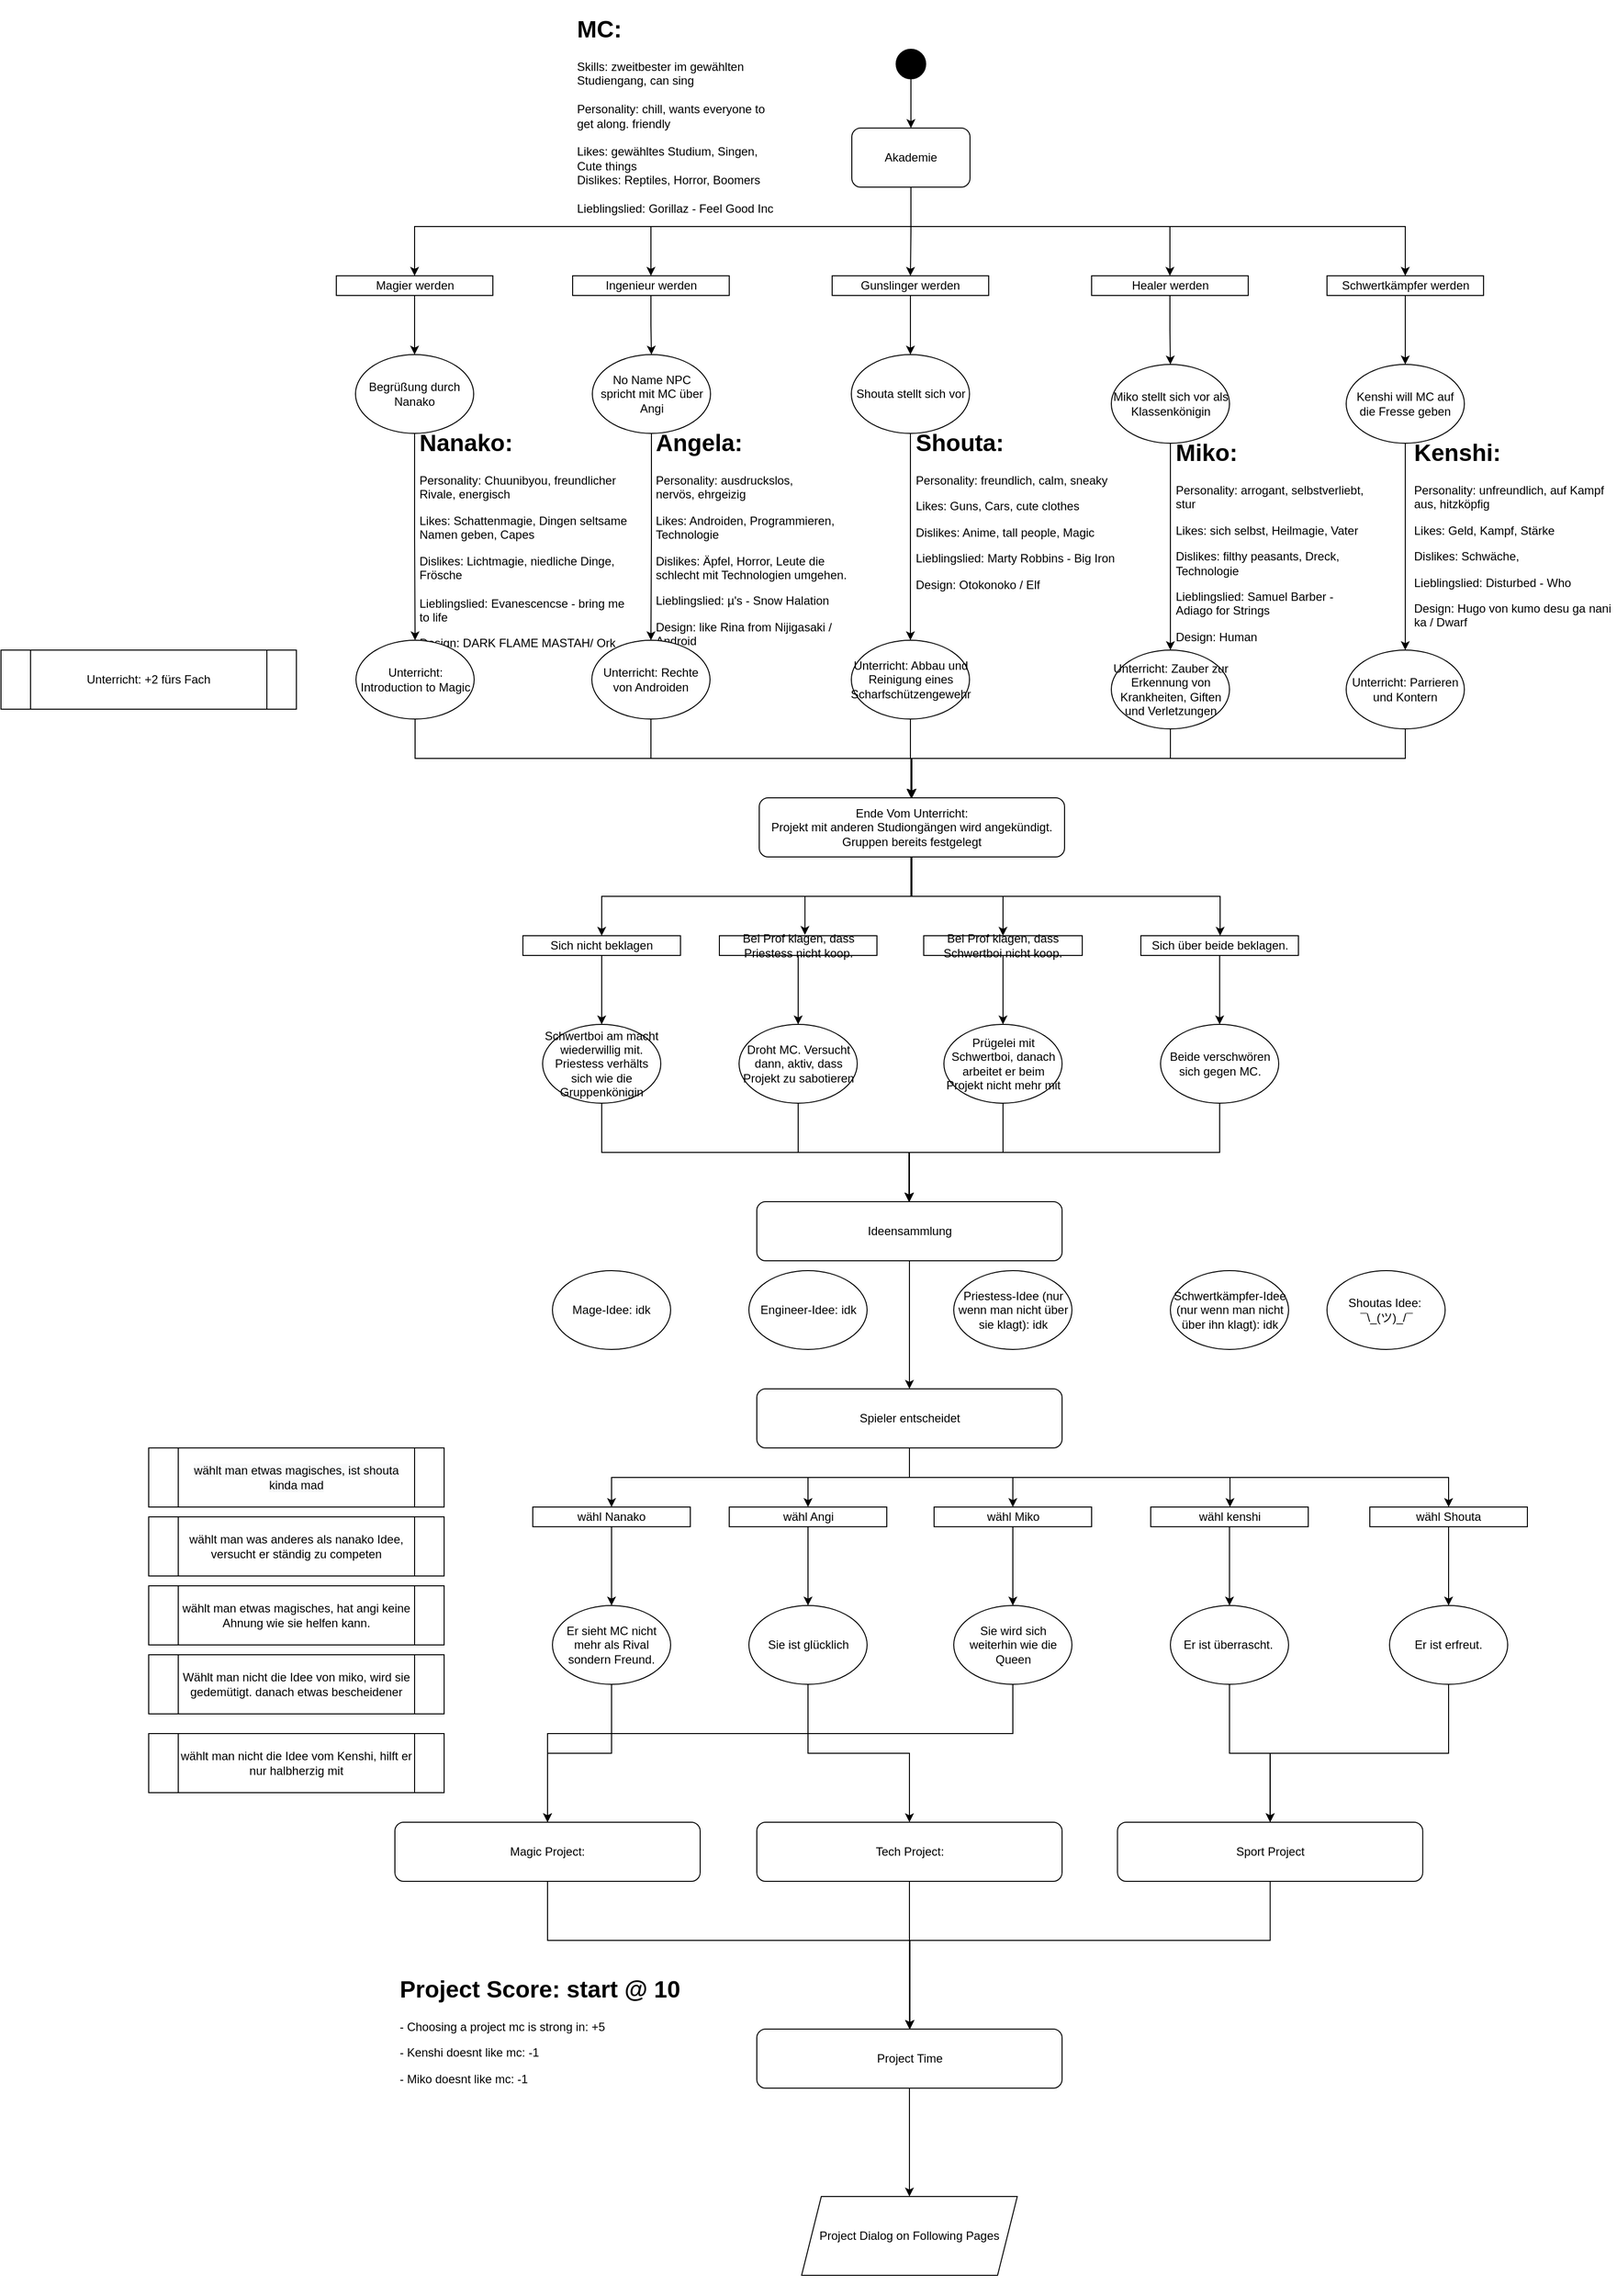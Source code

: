 <mxfile version="14.6.1" type="device"><diagram id="82roecWWRfw7FSocWZyw" name="Page-1"><mxGraphModel dx="1769" dy="1751" grid="1" gridSize="10" guides="1" tooltips="1" connect="1" arrows="1" fold="1" page="1" pageScale="1" pageWidth="827" pageHeight="1169" math="0" shadow="0"><root><mxCell id="0"/><mxCell id="1" parent="0"/><mxCell id="6eG1ANVqpbpIDwt8QvdN-6" value="" style="edgeStyle=orthogonalEdgeStyle;rounded=0;orthogonalLoop=1;jettySize=auto;html=1;" parent="1" source="6eG1ANVqpbpIDwt8QvdN-4" target="6eG1ANVqpbpIDwt8QvdN-5" edge="1"><mxGeometry relative="1" as="geometry"/></mxCell><mxCell id="6eG1ANVqpbpIDwt8QvdN-4" value="" style="ellipse;whiteSpace=wrap;html=1;aspect=fixed;fillColor=#000000;" parent="1" vertex="1"><mxGeometry x="399" y="40" width="30" height="30" as="geometry"/></mxCell><mxCell id="6eG1ANVqpbpIDwt8QvdN-12" style="edgeStyle=orthogonalEdgeStyle;rounded=0;orthogonalLoop=1;jettySize=auto;html=1;entryX=0.5;entryY=0;entryDx=0;entryDy=0;" parent="1" source="6eG1ANVqpbpIDwt8QvdN-5" target="6eG1ANVqpbpIDwt8QvdN-7" edge="1"><mxGeometry relative="1" as="geometry"><Array as="points"><mxPoint x="414" y="220"/><mxPoint x="150" y="220"/></Array></mxGeometry></mxCell><mxCell id="6eG1ANVqpbpIDwt8QvdN-13" style="edgeStyle=orthogonalEdgeStyle;rounded=0;orthogonalLoop=1;jettySize=auto;html=1;" parent="1" source="6eG1ANVqpbpIDwt8QvdN-5" target="6eG1ANVqpbpIDwt8QvdN-9" edge="1"><mxGeometry relative="1" as="geometry"><Array as="points"><mxPoint x="414" y="220"/><mxPoint x="677" y="220"/></Array></mxGeometry></mxCell><mxCell id="6eG1ANVqpbpIDwt8QvdN-14" style="edgeStyle=orthogonalEdgeStyle;rounded=0;orthogonalLoop=1;jettySize=auto;html=1;entryX=0.5;entryY=0;entryDx=0;entryDy=0;" parent="1" source="6eG1ANVqpbpIDwt8QvdN-5" target="6eG1ANVqpbpIDwt8QvdN-10" edge="1"><mxGeometry relative="1" as="geometry"><Array as="points"><mxPoint x="414" y="220"/><mxPoint x="-90" y="220"/></Array></mxGeometry></mxCell><mxCell id="6eG1ANVqpbpIDwt8QvdN-15" style="edgeStyle=orthogonalEdgeStyle;rounded=0;orthogonalLoop=1;jettySize=auto;html=1;" parent="1" source="6eG1ANVqpbpIDwt8QvdN-5" target="6eG1ANVqpbpIDwt8QvdN-11" edge="1"><mxGeometry relative="1" as="geometry"><Array as="points"><mxPoint x="414" y="220"/><mxPoint x="916" y="220"/></Array></mxGeometry></mxCell><mxCell id="R6jXi7QbhGLSDYFMIXXZ-9" style="edgeStyle=orthogonalEdgeStyle;rounded=0;orthogonalLoop=1;jettySize=auto;html=1;entryX=0.5;entryY=0;entryDx=0;entryDy=0;" parent="1" source="6eG1ANVqpbpIDwt8QvdN-5" target="R6jXi7QbhGLSDYFMIXXZ-1" edge="1"><mxGeometry relative="1" as="geometry"/></mxCell><mxCell id="6eG1ANVqpbpIDwt8QvdN-5" value="Akademie" style="rounded=1;whiteSpace=wrap;html=1;fillColor=#FFFFFF;" parent="1" vertex="1"><mxGeometry x="354" y="120" width="120" height="60" as="geometry"/></mxCell><mxCell id="6eG1ANVqpbpIDwt8QvdN-20" value="" style="edgeStyle=orthogonalEdgeStyle;rounded=0;orthogonalLoop=1;jettySize=auto;html=1;" parent="1" source="6eG1ANVqpbpIDwt8QvdN-7" target="6eG1ANVqpbpIDwt8QvdN-19" edge="1"><mxGeometry relative="1" as="geometry"/></mxCell><mxCell id="6eG1ANVqpbpIDwt8QvdN-7" value="Ingenieur werden" style="rounded=0;whiteSpace=wrap;html=1;strokeColor=#000000;fillColor=#FFFFFF;" parent="1" vertex="1"><mxGeometry x="70.5" y="270" width="159" height="20" as="geometry"/></mxCell><mxCell id="6eG1ANVqpbpIDwt8QvdN-23" value="" style="edgeStyle=orthogonalEdgeStyle;rounded=0;orthogonalLoop=1;jettySize=auto;html=1;" parent="1" source="6eG1ANVqpbpIDwt8QvdN-9" target="6eG1ANVqpbpIDwt8QvdN-22" edge="1"><mxGeometry relative="1" as="geometry"/></mxCell><mxCell id="6eG1ANVqpbpIDwt8QvdN-9" value="Healer werden" style="rounded=0;whiteSpace=wrap;html=1;strokeColor=#000000;fillColor=#FFFFFF;" parent="1" vertex="1"><mxGeometry x="597.5" y="270" width="159" height="20" as="geometry"/></mxCell><mxCell id="6eG1ANVqpbpIDwt8QvdN-17" value="" style="edgeStyle=orthogonalEdgeStyle;rounded=0;orthogonalLoop=1;jettySize=auto;html=1;" parent="1" source="6eG1ANVqpbpIDwt8QvdN-10" target="6eG1ANVqpbpIDwt8QvdN-16" edge="1"><mxGeometry relative="1" as="geometry"/></mxCell><mxCell id="6eG1ANVqpbpIDwt8QvdN-10" value="Magier werden" style="rounded=0;whiteSpace=wrap;html=1;strokeColor=#000000;fillColor=#FFFFFF;" parent="1" vertex="1"><mxGeometry x="-169.5" y="270" width="159" height="20" as="geometry"/></mxCell><mxCell id="6eG1ANVqpbpIDwt8QvdN-26" value="" style="edgeStyle=orthogonalEdgeStyle;rounded=0;orthogonalLoop=1;jettySize=auto;html=1;" parent="1" source="6eG1ANVqpbpIDwt8QvdN-11" target="6eG1ANVqpbpIDwt8QvdN-25" edge="1"><mxGeometry relative="1" as="geometry"/></mxCell><mxCell id="6eG1ANVqpbpIDwt8QvdN-11" value="Schwertkämpfer werden" style="rounded=0;whiteSpace=wrap;html=1;strokeColor=#000000;fillColor=#FFFFFF;" parent="1" vertex="1"><mxGeometry x="836.5" y="270" width="159" height="20" as="geometry"/></mxCell><mxCell id="5B8SX-qGOJaAPUWs6Bev-2" style="edgeStyle=orthogonalEdgeStyle;rounded=0;orthogonalLoop=1;jettySize=auto;html=1;" parent="1" source="6eG1ANVqpbpIDwt8QvdN-16" target="5B8SX-qGOJaAPUWs6Bev-1" edge="1"><mxGeometry relative="1" as="geometry"/></mxCell><mxCell id="6eG1ANVqpbpIDwt8QvdN-16" value="Begrüßung durch Nanako" style="ellipse;whiteSpace=wrap;html=1;strokeColor=#000000;fillColor=#FFFFFF;" parent="1" vertex="1"><mxGeometry x="-150" y="350" width="120" height="80" as="geometry"/></mxCell><mxCell id="6eG1ANVqpbpIDwt8QvdN-18" value="&lt;h1&gt;Nanako:&lt;/h1&gt;&lt;p&gt;Personality: Chuunibyou, freundlicher Rivale,&amp;nbsp;energisch&lt;/p&gt;&lt;p&gt;Likes: Schattenmagie, Dingen seltsame Namen geben, Capes&lt;br&gt;&lt;/p&gt;&lt;p&gt;Dislikes: Lichtmagie, niedliche Dinge, Frösche&lt;br&gt;&lt;br&gt;Lieblingslied: Evanesc&lt;span&gt;encse - bring me to life&lt;/span&gt;&lt;/p&gt;&lt;p&gt;&lt;span&gt;Design: DARK FLAME MASTAH/ Ork&lt;/span&gt;&lt;/p&gt;" style="text;html=1;strokeColor=none;fillColor=none;spacing=5;spacingTop=-20;whiteSpace=wrap;overflow=hidden;rounded=0;" parent="1" vertex="1"><mxGeometry x="-90" y="420" width="220" height="230" as="geometry"/></mxCell><mxCell id="5B8SX-qGOJaAPUWs6Bev-8" style="edgeStyle=orthogonalEdgeStyle;rounded=0;orthogonalLoop=1;jettySize=auto;html=1;entryX=0.5;entryY=0;entryDx=0;entryDy=0;" parent="1" source="6eG1ANVqpbpIDwt8QvdN-19" target="5B8SX-qGOJaAPUWs6Bev-3" edge="1"><mxGeometry relative="1" as="geometry"/></mxCell><mxCell id="6eG1ANVqpbpIDwt8QvdN-19" value="No Name NPC spricht mit MC über Angi" style="ellipse;whiteSpace=wrap;html=1;strokeColor=#000000;fillColor=#FFFFFF;" parent="1" vertex="1"><mxGeometry x="90.5" y="350" width="120" height="80" as="geometry"/></mxCell><mxCell id="6eG1ANVqpbpIDwt8QvdN-21" value="&lt;h1&gt;Angela:&lt;/h1&gt;&lt;p&gt;Personality: ausdruckslos, nervös,&amp;nbsp;ehrgeizig&lt;/p&gt;&lt;p&gt;Likes: Androiden, Programmieren, Technologie&lt;br&gt;&lt;/p&gt;&lt;p&gt;Dislikes: Äpfel, Horror, Leute die schlecht mit Technologien umgehen.&lt;/p&gt;&lt;p&gt;Lieblingslied:&amp;nbsp;µ's - Snow Halation&lt;/p&gt;&lt;p&gt;Design: like Rina from Nijigasaki / Android&lt;/p&gt;" style="text;html=1;strokeColor=none;fillColor=none;spacing=5;spacingTop=-20;whiteSpace=wrap;overflow=hidden;rounded=0;" parent="1" vertex="1"><mxGeometry x="150" y="420" width="220" height="230" as="geometry"/></mxCell><mxCell id="5B8SX-qGOJaAPUWs6Bev-7" style="edgeStyle=orthogonalEdgeStyle;rounded=0;orthogonalLoop=1;jettySize=auto;html=1;" parent="1" source="6eG1ANVqpbpIDwt8QvdN-22" target="5B8SX-qGOJaAPUWs6Bev-4" edge="1"><mxGeometry relative="1" as="geometry"/></mxCell><mxCell id="6eG1ANVqpbpIDwt8QvdN-22" value="Miko stellt sich vor als Klassenkönigin" style="ellipse;whiteSpace=wrap;html=1;strokeColor=#000000;fillColor=#FFFFFF;" parent="1" vertex="1"><mxGeometry x="617.5" y="360" width="120" height="80" as="geometry"/></mxCell><mxCell id="6eG1ANVqpbpIDwt8QvdN-24" value="&lt;h1&gt;Miko:&lt;/h1&gt;&lt;p&gt;Personality: arrogant, selbstverliebt, stur&lt;/p&gt;&lt;p&gt;Likes: sich selbst, Heilmagie, Vater&lt;br&gt;&lt;/p&gt;&lt;p&gt;Dislikes: filthy peasants, Dreck, Technologie&lt;/p&gt;&lt;p&gt;Lieblingslied: Samuel Barber - Adiago for Strings&lt;/p&gt;&lt;p&gt;Design: Human&lt;/p&gt;" style="text;html=1;strokeColor=none;fillColor=none;spacing=5;spacingTop=-20;whiteSpace=wrap;overflow=hidden;rounded=0;" parent="1" vertex="1"><mxGeometry x="677.5" y="430" width="202.5" height="230" as="geometry"/></mxCell><mxCell id="5B8SX-qGOJaAPUWs6Bev-6" style="edgeStyle=orthogonalEdgeStyle;rounded=0;orthogonalLoop=1;jettySize=auto;html=1;entryX=0.5;entryY=0;entryDx=0;entryDy=0;" parent="1" source="6eG1ANVqpbpIDwt8QvdN-25" target="5B8SX-qGOJaAPUWs6Bev-5" edge="1"><mxGeometry relative="1" as="geometry"/></mxCell><mxCell id="6eG1ANVqpbpIDwt8QvdN-25" value="Kenshi will MC auf die Fresse geben" style="ellipse;whiteSpace=wrap;html=1;strokeColor=#000000;fillColor=#FFFFFF;" parent="1" vertex="1"><mxGeometry x="856" y="360" width="120" height="80" as="geometry"/></mxCell><mxCell id="6eG1ANVqpbpIDwt8QvdN-27" value="&lt;h1&gt;Kenshi:&lt;/h1&gt;&lt;p&gt;Personality: unfreundlich, auf Kampf aus, hitzköpfig&lt;/p&gt;&lt;p&gt;Likes: Geld, Kampf, Stärke&lt;br&gt;&lt;/p&gt;&lt;p&gt;Dislikes: Schwäche,&amp;nbsp;&lt;/p&gt;&lt;p&gt;Lieblingslied: Disturbed - Who&lt;/p&gt;&lt;p&gt;Design: Hugo von kumo desu ga nani ka / Dwarf&lt;/p&gt;" style="text;html=1;strokeColor=none;fillColor=none;spacing=5;spacingTop=-20;whiteSpace=wrap;overflow=hidden;rounded=0;" parent="1" vertex="1"><mxGeometry x="920" y="430" width="210" height="210" as="geometry"/></mxCell><mxCell id="5B8SX-qGOJaAPUWs6Bev-10" style="edgeStyle=orthogonalEdgeStyle;rounded=0;orthogonalLoop=1;jettySize=auto;html=1;entryX=0.5;entryY=0;entryDx=0;entryDy=0;" parent="1" source="5B8SX-qGOJaAPUWs6Bev-1" target="5B8SX-qGOJaAPUWs6Bev-9" edge="1"><mxGeometry relative="1" as="geometry"><Array as="points"><mxPoint x="80" y="760"/><mxPoint x="414" y="760"/></Array></mxGeometry></mxCell><mxCell id="5B8SX-qGOJaAPUWs6Bev-1" value="Unterricht: Introduction to Magic" style="ellipse;whiteSpace=wrap;html=1;" parent="1" vertex="1"><mxGeometry x="-149.5" y="640" width="120" height="80" as="geometry"/></mxCell><mxCell id="5B8SX-qGOJaAPUWs6Bev-13" style="edgeStyle=orthogonalEdgeStyle;rounded=0;orthogonalLoop=1;jettySize=auto;html=1;" parent="1" source="5B8SX-qGOJaAPUWs6Bev-3" target="5B8SX-qGOJaAPUWs6Bev-9" edge="1"><mxGeometry relative="1" as="geometry"><Array as="points"><mxPoint x="150" y="760"/><mxPoint x="415" y="760"/></Array></mxGeometry></mxCell><mxCell id="5B8SX-qGOJaAPUWs6Bev-3" value="Unterricht: Rechte von Androiden" style="ellipse;whiteSpace=wrap;html=1;" parent="1" vertex="1"><mxGeometry x="90" y="640" width="120" height="80" as="geometry"/></mxCell><mxCell id="5B8SX-qGOJaAPUWs6Bev-14" style="edgeStyle=orthogonalEdgeStyle;rounded=0;orthogonalLoop=1;jettySize=auto;html=1;" parent="1" source="5B8SX-qGOJaAPUWs6Bev-4" target="5B8SX-qGOJaAPUWs6Bev-9" edge="1"><mxGeometry relative="1" as="geometry"><Array as="points"><mxPoint x="678" y="760"/><mxPoint x="415" y="760"/></Array></mxGeometry></mxCell><mxCell id="5B8SX-qGOJaAPUWs6Bev-4" value="Unterricht: Zauber zur Erkennung von Krankheiten, Giften und Verletzungen" style="ellipse;whiteSpace=wrap;html=1;" parent="1" vertex="1"><mxGeometry x="617.5" y="650" width="120" height="80" as="geometry"/></mxCell><mxCell id="5B8SX-qGOJaAPUWs6Bev-12" style="edgeStyle=orthogonalEdgeStyle;rounded=0;orthogonalLoop=1;jettySize=auto;html=1;" parent="1" source="5B8SX-qGOJaAPUWs6Bev-5" target="5B8SX-qGOJaAPUWs6Bev-9" edge="1"><mxGeometry relative="1" as="geometry"><Array as="points"><mxPoint x="916" y="760"/><mxPoint x="414" y="760"/></Array></mxGeometry></mxCell><mxCell id="5B8SX-qGOJaAPUWs6Bev-5" value="Unterricht: Parrieren und Kontern" style="ellipse;whiteSpace=wrap;html=1;" parent="1" vertex="1"><mxGeometry x="856" y="650" width="120" height="80" as="geometry"/></mxCell><mxCell id="5B8SX-qGOJaAPUWs6Bev-17" style="edgeStyle=orthogonalEdgeStyle;rounded=0;orthogonalLoop=1;jettySize=auto;html=1;entryX=0.543;entryY=-0.042;entryDx=0;entryDy=0;entryPerimeter=0;" parent="1" source="5B8SX-qGOJaAPUWs6Bev-9" target="5B8SX-qGOJaAPUWs6Bev-15" edge="1"><mxGeometry relative="1" as="geometry"/></mxCell><mxCell id="5B8SX-qGOJaAPUWs6Bev-18" style="edgeStyle=orthogonalEdgeStyle;rounded=0;orthogonalLoop=1;jettySize=auto;html=1;entryX=0.5;entryY=0;entryDx=0;entryDy=0;" parent="1" source="5B8SX-qGOJaAPUWs6Bev-9" target="5B8SX-qGOJaAPUWs6Bev-16" edge="1"><mxGeometry relative="1" as="geometry"/></mxCell><mxCell id="5B8SX-qGOJaAPUWs6Bev-21" style="edgeStyle=orthogonalEdgeStyle;rounded=0;orthogonalLoop=1;jettySize=auto;html=1;" parent="1" source="5B8SX-qGOJaAPUWs6Bev-9" target="5B8SX-qGOJaAPUWs6Bev-19" edge="1"><mxGeometry relative="1" as="geometry"><Array as="points"><mxPoint x="414" y="900"/><mxPoint x="100" y="900"/></Array></mxGeometry></mxCell><mxCell id="5B8SX-qGOJaAPUWs6Bev-22" style="edgeStyle=orthogonalEdgeStyle;rounded=0;orthogonalLoop=1;jettySize=auto;html=1;" parent="1" source="5B8SX-qGOJaAPUWs6Bev-9" target="5B8SX-qGOJaAPUWs6Bev-20" edge="1"><mxGeometry relative="1" as="geometry"><Array as="points"><mxPoint x="414" y="900"/><mxPoint x="728" y="900"/></Array></mxGeometry></mxCell><mxCell id="5B8SX-qGOJaAPUWs6Bev-9" value="Ende Vom Unterricht:&lt;br&gt;Projekt mit anderen Studiongängen wird angekündigt. Gruppen bereits festgelegt" style="rounded=1;whiteSpace=wrap;html=1;" parent="1" vertex="1"><mxGeometry x="260" y="800" width="310" height="60" as="geometry"/></mxCell><mxCell id="5B8SX-qGOJaAPUWs6Bev-28" value="" style="edgeStyle=orthogonalEdgeStyle;rounded=0;orthogonalLoop=1;jettySize=auto;html=1;" parent="1" source="5B8SX-qGOJaAPUWs6Bev-15" target="5B8SX-qGOJaAPUWs6Bev-24" edge="1"><mxGeometry relative="1" as="geometry"/></mxCell><mxCell id="5B8SX-qGOJaAPUWs6Bev-15" value="Bei Prof klagen, dass Priestess nicht koop." style="rounded=0;whiteSpace=wrap;html=1;" parent="1" vertex="1"><mxGeometry x="219.5" y="940" width="160" height="20" as="geometry"/></mxCell><mxCell id="5B8SX-qGOJaAPUWs6Bev-29" value="" style="edgeStyle=orthogonalEdgeStyle;rounded=0;orthogonalLoop=1;jettySize=auto;html=1;" parent="1" source="5B8SX-qGOJaAPUWs6Bev-16" target="5B8SX-qGOJaAPUWs6Bev-25" edge="1"><mxGeometry relative="1" as="geometry"/></mxCell><mxCell id="5B8SX-qGOJaAPUWs6Bev-16" value="Bei Prof klagen, dass Schwertboi nicht koop." style="rounded=0;whiteSpace=wrap;html=1;" parent="1" vertex="1"><mxGeometry x="427" y="940" width="161" height="20" as="geometry"/></mxCell><mxCell id="5B8SX-qGOJaAPUWs6Bev-27" value="" style="edgeStyle=orthogonalEdgeStyle;rounded=0;orthogonalLoop=1;jettySize=auto;html=1;" parent="1" source="5B8SX-qGOJaAPUWs6Bev-19" target="5B8SX-qGOJaAPUWs6Bev-23" edge="1"><mxGeometry relative="1" as="geometry"/></mxCell><mxCell id="5B8SX-qGOJaAPUWs6Bev-19" value="Sich nicht beklagen" style="rounded=0;whiteSpace=wrap;html=1;" parent="1" vertex="1"><mxGeometry x="20" y="940" width="160" height="20" as="geometry"/></mxCell><mxCell id="5B8SX-qGOJaAPUWs6Bev-30" value="" style="edgeStyle=orthogonalEdgeStyle;rounded=0;orthogonalLoop=1;jettySize=auto;html=1;" parent="1" source="5B8SX-qGOJaAPUWs6Bev-20" target="5B8SX-qGOJaAPUWs6Bev-26" edge="1"><mxGeometry relative="1" as="geometry"/></mxCell><mxCell id="5B8SX-qGOJaAPUWs6Bev-20" value="Sich über beide beklagen." style="rounded=0;whiteSpace=wrap;html=1;" parent="1" vertex="1"><mxGeometry x="647.5" y="940" width="160" height="20" as="geometry"/></mxCell><mxCell id="5B8SX-qGOJaAPUWs6Bev-32" style="edgeStyle=orthogonalEdgeStyle;rounded=0;orthogonalLoop=1;jettySize=auto;html=1;" parent="1" source="5B8SX-qGOJaAPUWs6Bev-23" target="5B8SX-qGOJaAPUWs6Bev-31" edge="1"><mxGeometry relative="1" as="geometry"><Array as="points"><mxPoint x="100" y="1160"/><mxPoint x="412" y="1160"/></Array></mxGeometry></mxCell><mxCell id="5B8SX-qGOJaAPUWs6Bev-23" value="Schwertboi am macht wiederwillig mit. Priestess verhälts sich wie die Gruppenkönigin" style="ellipse;whiteSpace=wrap;html=1;" parent="1" vertex="1"><mxGeometry x="40" y="1030" width="120" height="80" as="geometry"/></mxCell><mxCell id="5B8SX-qGOJaAPUWs6Bev-33" style="edgeStyle=orthogonalEdgeStyle;rounded=0;orthogonalLoop=1;jettySize=auto;html=1;" parent="1" source="5B8SX-qGOJaAPUWs6Bev-24" target="5B8SX-qGOJaAPUWs6Bev-31" edge="1"><mxGeometry relative="1" as="geometry"/></mxCell><mxCell id="5B8SX-qGOJaAPUWs6Bev-24" value="Droht MC. Versucht dann, aktiv, dass Projekt zu sabotieren" style="ellipse;whiteSpace=wrap;html=1;" parent="1" vertex="1"><mxGeometry x="239.5" y="1030" width="120" height="80" as="geometry"/></mxCell><mxCell id="5B8SX-qGOJaAPUWs6Bev-34" style="edgeStyle=orthogonalEdgeStyle;rounded=0;orthogonalLoop=1;jettySize=auto;html=1;entryX=0.5;entryY=0;entryDx=0;entryDy=0;" parent="1" source="5B8SX-qGOJaAPUWs6Bev-25" target="5B8SX-qGOJaAPUWs6Bev-31" edge="1"><mxGeometry relative="1" as="geometry"/></mxCell><mxCell id="5B8SX-qGOJaAPUWs6Bev-25" value="Prügelei mit Schwertboi, danach arbeitet er beim Projekt nicht mehr mit" style="ellipse;whiteSpace=wrap;html=1;" parent="1" vertex="1"><mxGeometry x="447.5" y="1030" width="120" height="80" as="geometry"/></mxCell><mxCell id="5B8SX-qGOJaAPUWs6Bev-35" style="edgeStyle=orthogonalEdgeStyle;rounded=0;orthogonalLoop=1;jettySize=auto;html=1;" parent="1" source="5B8SX-qGOJaAPUWs6Bev-26" target="5B8SX-qGOJaAPUWs6Bev-31" edge="1"><mxGeometry relative="1" as="geometry"><Array as="points"><mxPoint x="728" y="1160"/><mxPoint x="412" y="1160"/></Array></mxGeometry></mxCell><mxCell id="5B8SX-qGOJaAPUWs6Bev-26" value="Beide verschwören sich gegen MC." style="ellipse;whiteSpace=wrap;html=1;" parent="1" vertex="1"><mxGeometry x="667.5" y="1030" width="120" height="80" as="geometry"/></mxCell><mxCell id="5B8SX-qGOJaAPUWs6Bev-41" style="edgeStyle=orthogonalEdgeStyle;rounded=0;orthogonalLoop=1;jettySize=auto;html=1;" parent="1" source="5B8SX-qGOJaAPUWs6Bev-31" target="5B8SX-qGOJaAPUWs6Bev-40" edge="1"><mxGeometry relative="1" as="geometry"/></mxCell><mxCell id="5B8SX-qGOJaAPUWs6Bev-31" value="Ideensammlung" style="rounded=1;whiteSpace=wrap;html=1;" parent="1" vertex="1"><mxGeometry x="257.5" y="1210" width="310" height="60" as="geometry"/></mxCell><mxCell id="5B8SX-qGOJaAPUWs6Bev-36" value="Mage-Idee: idk" style="ellipse;whiteSpace=wrap;html=1;" parent="1" vertex="1"><mxGeometry x="50" y="1280" width="120" height="80" as="geometry"/></mxCell><mxCell id="5B8SX-qGOJaAPUWs6Bev-37" value="Engineer-Idee: idk" style="ellipse;whiteSpace=wrap;html=1;" parent="1" vertex="1"><mxGeometry x="249.5" y="1280" width="120" height="80" as="geometry"/></mxCell><mxCell id="5B8SX-qGOJaAPUWs6Bev-38" value="Priestess-Idee (nur wenn man nicht über sie klagt): idk" style="ellipse;whiteSpace=wrap;html=1;" parent="1" vertex="1"><mxGeometry x="457.5" y="1280" width="120" height="80" as="geometry"/></mxCell><mxCell id="5B8SX-qGOJaAPUWs6Bev-39" value="Schwertkämpfer-Idee (nur wenn man nicht über ihn klagt): idk" style="ellipse;whiteSpace=wrap;html=1;" parent="1" vertex="1"><mxGeometry x="677.5" y="1280" width="120" height="80" as="geometry"/></mxCell><mxCell id="5B8SX-qGOJaAPUWs6Bev-47" style="edgeStyle=orthogonalEdgeStyle;rounded=0;orthogonalLoop=1;jettySize=auto;html=1;entryX=0.5;entryY=0;entryDx=0;entryDy=0;" parent="1" source="5B8SX-qGOJaAPUWs6Bev-40" target="5B8SX-qGOJaAPUWs6Bev-44" edge="1"><mxGeometry relative="1" as="geometry"/></mxCell><mxCell id="5B8SX-qGOJaAPUWs6Bev-48" style="edgeStyle=orthogonalEdgeStyle;rounded=0;orthogonalLoop=1;jettySize=auto;html=1;entryX=0.5;entryY=0;entryDx=0;entryDy=0;" parent="1" source="5B8SX-qGOJaAPUWs6Bev-40" target="5B8SX-qGOJaAPUWs6Bev-43" edge="1"><mxGeometry relative="1" as="geometry"><Array as="points"><mxPoint x="412" y="1490"/><mxPoint x="110" y="1490"/></Array></mxGeometry></mxCell><mxCell id="5B8SX-qGOJaAPUWs6Bev-49" style="edgeStyle=orthogonalEdgeStyle;rounded=0;orthogonalLoop=1;jettySize=auto;html=1;" parent="1" source="5B8SX-qGOJaAPUWs6Bev-40" target="5B8SX-qGOJaAPUWs6Bev-45" edge="1"><mxGeometry relative="1" as="geometry"/></mxCell><mxCell id="5B8SX-qGOJaAPUWs6Bev-50" style="edgeStyle=orthogonalEdgeStyle;rounded=0;orthogonalLoop=1;jettySize=auto;html=1;" parent="1" source="5B8SX-qGOJaAPUWs6Bev-40" target="5B8SX-qGOJaAPUWs6Bev-46" edge="1"><mxGeometry relative="1" as="geometry"><Array as="points"><mxPoint x="412" y="1490"/><mxPoint x="738" y="1490"/></Array></mxGeometry></mxCell><mxCell id="R6jXi7QbhGLSDYFMIXXZ-11" style="edgeStyle=orthogonalEdgeStyle;rounded=0;orthogonalLoop=1;jettySize=auto;html=1;" parent="1" source="5B8SX-qGOJaAPUWs6Bev-40" target="R6jXi7QbhGLSDYFMIXXZ-10" edge="1"><mxGeometry relative="1" as="geometry"><Array as="points"><mxPoint x="412" y="1490"/><mxPoint x="960" y="1490"/></Array></mxGeometry></mxCell><mxCell id="5B8SX-qGOJaAPUWs6Bev-40" value="Spieler entscheidet" style="rounded=1;whiteSpace=wrap;html=1;" parent="1" vertex="1"><mxGeometry x="257.5" y="1400" width="310" height="60" as="geometry"/></mxCell><mxCell id="mJcBvVN779wPQtN9zq06-8" value="" style="edgeStyle=orthogonalEdgeStyle;rounded=0;orthogonalLoop=1;jettySize=auto;html=1;" parent="1" source="5B8SX-qGOJaAPUWs6Bev-43" target="mJcBvVN779wPQtN9zq06-1" edge="1"><mxGeometry relative="1" as="geometry"/></mxCell><mxCell id="5B8SX-qGOJaAPUWs6Bev-43" value="wähl Nanako" style="rounded=0;whiteSpace=wrap;html=1;" parent="1" vertex="1"><mxGeometry x="30" y="1520" width="160" height="20" as="geometry"/></mxCell><mxCell id="mJcBvVN779wPQtN9zq06-7" value="" style="edgeStyle=orthogonalEdgeStyle;rounded=0;orthogonalLoop=1;jettySize=auto;html=1;" parent="1" source="5B8SX-qGOJaAPUWs6Bev-44" target="mJcBvVN779wPQtN9zq06-2" edge="1"><mxGeometry relative="1" as="geometry"/></mxCell><mxCell id="5B8SX-qGOJaAPUWs6Bev-44" value="wähl Angi" style="rounded=0;whiteSpace=wrap;html=1;" parent="1" vertex="1"><mxGeometry x="229.5" y="1520" width="160" height="20" as="geometry"/></mxCell><mxCell id="mJcBvVN779wPQtN9zq06-6" value="" style="edgeStyle=orthogonalEdgeStyle;rounded=0;orthogonalLoop=1;jettySize=auto;html=1;" parent="1" source="5B8SX-qGOJaAPUWs6Bev-45" target="mJcBvVN779wPQtN9zq06-3" edge="1"><mxGeometry relative="1" as="geometry"/></mxCell><mxCell id="5B8SX-qGOJaAPUWs6Bev-45" value="wähl Miko" style="rounded=0;whiteSpace=wrap;html=1;" parent="1" vertex="1"><mxGeometry x="437.5" y="1520" width="160" height="20" as="geometry"/></mxCell><mxCell id="mJcBvVN779wPQtN9zq06-5" style="edgeStyle=orthogonalEdgeStyle;rounded=0;orthogonalLoop=1;jettySize=auto;html=1;" parent="1" source="5B8SX-qGOJaAPUWs6Bev-46" target="mJcBvVN779wPQtN9zq06-4" edge="1"><mxGeometry relative="1" as="geometry"/></mxCell><mxCell id="5B8SX-qGOJaAPUWs6Bev-46" value="wähl kenshi" style="rounded=0;whiteSpace=wrap;html=1;" parent="1" vertex="1"><mxGeometry x="657.5" y="1520" width="160" height="20" as="geometry"/></mxCell><mxCell id="rt33Is0-vou4Dsg6KlE0-5" style="edgeStyle=orthogonalEdgeStyle;rounded=0;orthogonalLoop=1;jettySize=auto;html=1;" parent="1" source="mJcBvVN779wPQtN9zq06-1" target="rt33Is0-vou4Dsg6KlE0-2" edge="1"><mxGeometry relative="1" as="geometry"/></mxCell><mxCell id="mJcBvVN779wPQtN9zq06-1" value="Er sieht MC nicht mehr als Rival sondern Freund." style="ellipse;whiteSpace=wrap;html=1;" parent="1" vertex="1"><mxGeometry x="50" y="1620" width="120" height="80" as="geometry"/></mxCell><mxCell id="rt33Is0-vou4Dsg6KlE0-8" style="edgeStyle=orthogonalEdgeStyle;rounded=0;orthogonalLoop=1;jettySize=auto;html=1;" parent="1" source="mJcBvVN779wPQtN9zq06-2" target="rt33Is0-vou4Dsg6KlE0-3" edge="1"><mxGeometry relative="1" as="geometry"/></mxCell><mxCell id="mJcBvVN779wPQtN9zq06-2" value="Sie ist glücklich" style="ellipse;whiteSpace=wrap;html=1;" parent="1" vertex="1"><mxGeometry x="249.5" y="1620" width="120" height="80" as="geometry"/></mxCell><mxCell id="rt33Is0-vou4Dsg6KlE0-9" style="edgeStyle=orthogonalEdgeStyle;rounded=0;orthogonalLoop=1;jettySize=auto;html=1;" parent="1" source="mJcBvVN779wPQtN9zq06-3" target="rt33Is0-vou4Dsg6KlE0-2" edge="1"><mxGeometry relative="1" as="geometry"><Array as="points"><mxPoint x="518" y="1750"/><mxPoint x="45" y="1750"/></Array></mxGeometry></mxCell><mxCell id="mJcBvVN779wPQtN9zq06-3" value="Sie wird sich weiterhin wie die Queen" style="ellipse;whiteSpace=wrap;html=1;" parent="1" vertex="1"><mxGeometry x="457.5" y="1620" width="120" height="80" as="geometry"/></mxCell><mxCell id="rt33Is0-vou4Dsg6KlE0-6" style="edgeStyle=orthogonalEdgeStyle;rounded=0;orthogonalLoop=1;jettySize=auto;html=1;" parent="1" source="mJcBvVN779wPQtN9zq06-4" target="rt33Is0-vou4Dsg6KlE0-4" edge="1"><mxGeometry relative="1" as="geometry"/></mxCell><mxCell id="mJcBvVN779wPQtN9zq06-4" value="Er ist überrascht.&amp;nbsp;" style="ellipse;whiteSpace=wrap;html=1;" parent="1" vertex="1"><mxGeometry x="677.5" y="1620" width="120" height="80" as="geometry"/></mxCell><mxCell id="mJcBvVN779wPQtN9zq06-16" value="&lt;h1&gt;MC:&lt;/h1&gt;&lt;div&gt;Skills: zweitbester im gewählten Studiengang, can sing&lt;br&gt;&lt;/div&gt;&lt;div&gt;&lt;br&gt;&lt;/div&gt;&lt;div&gt;Personality: chill, wants everyone to get along. friendly&lt;/div&gt;&lt;div&gt;&lt;br&gt;&lt;/div&gt;&lt;div&gt;Likes: gewähltes Studium, Singen, Cute things&lt;br&gt;Dislikes: Reptiles, Horror, Boomers&lt;/div&gt;&lt;div&gt;&lt;br&gt;&lt;/div&gt;&lt;div&gt;Lieblingslied: Gorillaz - Feel Good Inc&lt;/div&gt;" style="text;html=1;strokeColor=none;fillColor=none;spacing=5;spacingTop=-20;whiteSpace=wrap;overflow=hidden;rounded=0;" parent="1" vertex="1"><mxGeometry x="70" width="210" height="220" as="geometry"/></mxCell><mxCell id="R6jXi7QbhGLSDYFMIXXZ-4" value="" style="edgeStyle=orthogonalEdgeStyle;rounded=0;orthogonalLoop=1;jettySize=auto;html=1;" parent="1" source="R6jXi7QbhGLSDYFMIXXZ-1" target="R6jXi7QbhGLSDYFMIXXZ-3" edge="1"><mxGeometry relative="1" as="geometry"/></mxCell><mxCell id="R6jXi7QbhGLSDYFMIXXZ-1" value="Gunslinger werden" style="rounded=0;whiteSpace=wrap;html=1;strokeColor=#000000;fillColor=#FFFFFF;" parent="1" vertex="1"><mxGeometry x="334" y="270" width="159" height="20" as="geometry"/></mxCell><mxCell id="R6jXi7QbhGLSDYFMIXXZ-6" style="edgeStyle=orthogonalEdgeStyle;rounded=0;orthogonalLoop=1;jettySize=auto;html=1;" parent="1" source="R6jXi7QbhGLSDYFMIXXZ-3" target="R6jXi7QbhGLSDYFMIXXZ-5" edge="1"><mxGeometry relative="1" as="geometry"/></mxCell><mxCell id="R6jXi7QbhGLSDYFMIXXZ-3" value="Shouta stellt sich vor" style="ellipse;whiteSpace=wrap;html=1;strokeColor=#000000;fillColor=#FFFFFF;" parent="1" vertex="1"><mxGeometry x="353.5" y="350" width="120" height="80" as="geometry"/></mxCell><mxCell id="R6jXi7QbhGLSDYFMIXXZ-7" style="edgeStyle=orthogonalEdgeStyle;rounded=0;orthogonalLoop=1;jettySize=auto;html=1;entryX=0.5;entryY=0;entryDx=0;entryDy=0;" parent="1" source="R6jXi7QbhGLSDYFMIXXZ-5" target="5B8SX-qGOJaAPUWs6Bev-9" edge="1"><mxGeometry relative="1" as="geometry"/></mxCell><mxCell id="R6jXi7QbhGLSDYFMIXXZ-5" value="Unterricht: Abbau und Reinigung eines Scharfschützengewehr" style="ellipse;whiteSpace=wrap;html=1;" parent="1" vertex="1"><mxGeometry x="353.5" y="640" width="120" height="80" as="geometry"/></mxCell><mxCell id="R6jXi7QbhGLSDYFMIXXZ-8" value="&lt;h1&gt;Shouta:&lt;/h1&gt;&lt;p&gt;Personality: freundlich, calm, sneaky&lt;/p&gt;&lt;p&gt;Likes: Guns, Cars, cute clothes&lt;br&gt;&lt;/p&gt;&lt;p&gt;Dislikes: Anime, tall people, Magic&lt;/p&gt;&lt;p&gt;&lt;span&gt;Lieblingslied: Marty Robbins - Big Iron&lt;/span&gt;&lt;/p&gt;&lt;p&gt;&lt;span&gt;Design: Otokonoko / Elf&lt;/span&gt;&lt;/p&gt;" style="text;html=1;strokeColor=none;fillColor=none;spacing=5;spacingTop=-20;whiteSpace=wrap;overflow=hidden;rounded=0;" parent="1" vertex="1"><mxGeometry x="414" y="420" width="216" height="210" as="geometry"/></mxCell><mxCell id="R6jXi7QbhGLSDYFMIXXZ-13" value="" style="edgeStyle=orthogonalEdgeStyle;rounded=0;orthogonalLoop=1;jettySize=auto;html=1;" parent="1" source="R6jXi7QbhGLSDYFMIXXZ-10" target="R6jXi7QbhGLSDYFMIXXZ-12" edge="1"><mxGeometry relative="1" as="geometry"/></mxCell><mxCell id="R6jXi7QbhGLSDYFMIXXZ-10" value="wähl Shouta" style="rounded=0;whiteSpace=wrap;html=1;" parent="1" vertex="1"><mxGeometry x="880" y="1520" width="160" height="20" as="geometry"/></mxCell><mxCell id="rt33Is0-vou4Dsg6KlE0-7" style="edgeStyle=orthogonalEdgeStyle;rounded=0;orthogonalLoop=1;jettySize=auto;html=1;" parent="1" source="R6jXi7QbhGLSDYFMIXXZ-12" target="rt33Is0-vou4Dsg6KlE0-4" edge="1"><mxGeometry relative="1" as="geometry"/></mxCell><mxCell id="R6jXi7QbhGLSDYFMIXXZ-12" value="Er ist erfreut." style="ellipse;whiteSpace=wrap;html=1;" parent="1" vertex="1"><mxGeometry x="900" y="1620" width="120" height="80" as="geometry"/></mxCell><mxCell id="rt33Is0-vou4Dsg6KlE0-1" value="Shoutas Idee:&amp;nbsp;&lt;br&gt;¯\_(ツ)_/¯" style="ellipse;whiteSpace=wrap;html=1;" parent="1" vertex="1"><mxGeometry x="836.5" y="1280" width="120" height="80" as="geometry"/></mxCell><mxCell id="rt33Is0-vou4Dsg6KlE0-11" style="edgeStyle=orthogonalEdgeStyle;rounded=0;orthogonalLoop=1;jettySize=auto;html=1;" parent="1" source="rt33Is0-vou4Dsg6KlE0-2" target="rt33Is0-vou4Dsg6KlE0-10" edge="1"><mxGeometry relative="1" as="geometry"><Array as="points"><mxPoint x="45" y="1960"/><mxPoint x="413" y="1960"/></Array></mxGeometry></mxCell><mxCell id="rt33Is0-vou4Dsg6KlE0-2" value="Magic Project:" style="rounded=1;whiteSpace=wrap;html=1;" parent="1" vertex="1"><mxGeometry x="-110" y="1840" width="310" height="60" as="geometry"/></mxCell><mxCell id="rt33Is0-vou4Dsg6KlE0-12" style="edgeStyle=orthogonalEdgeStyle;rounded=0;orthogonalLoop=1;jettySize=auto;html=1;" parent="1" source="rt33Is0-vou4Dsg6KlE0-3" target="rt33Is0-vou4Dsg6KlE0-10" edge="1"><mxGeometry relative="1" as="geometry"/></mxCell><mxCell id="rt33Is0-vou4Dsg6KlE0-3" value="Tech Project:" style="rounded=1;whiteSpace=wrap;html=1;" parent="1" vertex="1"><mxGeometry x="257.5" y="1840" width="310" height="60" as="geometry"/></mxCell><mxCell id="rt33Is0-vou4Dsg6KlE0-13" style="edgeStyle=orthogonalEdgeStyle;rounded=0;orthogonalLoop=1;jettySize=auto;html=1;" parent="1" source="rt33Is0-vou4Dsg6KlE0-4" target="rt33Is0-vou4Dsg6KlE0-10" edge="1"><mxGeometry relative="1" as="geometry"><Array as="points"><mxPoint x="779" y="1960"/><mxPoint x="413" y="1960"/></Array></mxGeometry></mxCell><mxCell id="rt33Is0-vou4Dsg6KlE0-4" value="Sport Project" style="rounded=1;whiteSpace=wrap;html=1;" parent="1" vertex="1"><mxGeometry x="623.75" y="1840" width="310" height="60" as="geometry"/></mxCell><mxCell id="rt33Is0-vou4Dsg6KlE0-16" value="" style="edgeStyle=orthogonalEdgeStyle;rounded=0;orthogonalLoop=1;jettySize=auto;html=1;" parent="1" source="rt33Is0-vou4Dsg6KlE0-10" edge="1"><mxGeometry relative="1" as="geometry"><mxPoint x="412.5" y="2220" as="targetPoint"/></mxGeometry></mxCell><mxCell id="rt33Is0-vou4Dsg6KlE0-10" value="Project Time" style="rounded=1;whiteSpace=wrap;html=1;" parent="1" vertex="1"><mxGeometry x="257.5" y="2050" width="310" height="60" as="geometry"/></mxCell><mxCell id="rt33Is0-vou4Dsg6KlE0-17" value="&lt;h1&gt;Project Score: start @ 10&lt;/h1&gt;&lt;p&gt;- Choosing a project mc is strong in: +5&lt;/p&gt;&lt;p&gt;- Kenshi doesnt like mc: -1&lt;/p&gt;&lt;p&gt;- Miko doesnt like mc: -1&lt;/p&gt;" style="text;html=1;strokeColor=none;fillColor=none;spacing=5;spacingTop=-20;whiteSpace=wrap;overflow=hidden;rounded=0;" parent="1" vertex="1"><mxGeometry x="-110" y="1990" width="350" height="330" as="geometry"/></mxCell><mxCell id="rcmg7Ko0E8mvnBYShgul-2" value="Project Dialog on Following Pages" style="shape=parallelogram;perimeter=parallelogramPerimeter;whiteSpace=wrap;html=1;fixedSize=1;" parent="1" vertex="1"><mxGeometry x="303" y="2220" width="219" height="80" as="geometry"/></mxCell><mxCell id="rcmg7Ko0E8mvnBYShgul-3" value="Unterricht: +2 fürs Fach" style="shape=process;whiteSpace=wrap;html=1;backgroundOutline=1;" parent="1" vertex="1"><mxGeometry x="-510" y="650" width="300" height="60" as="geometry"/></mxCell><mxCell id="rcmg7Ko0E8mvnBYShgul-4" value="&#10;&#10;&lt;span style=&quot;color: rgb(0, 0, 0); font-family: helvetica; font-size: 12px; font-style: normal; font-weight: 400; letter-spacing: normal; text-align: center; text-indent: 0px; text-transform: none; word-spacing: 0px; background-color: rgb(248, 249, 250); display: inline; float: none;&quot;&gt;wählt man etwas magisches, ist shouta kinda mad&lt;/span&gt;&#10;&#10;" style="shape=process;whiteSpace=wrap;html=1;backgroundOutline=1;" parent="1" vertex="1"><mxGeometry x="-360" y="1460" width="300" height="60" as="geometry"/></mxCell><mxCell id="rcmg7Ko0E8mvnBYShgul-5" value="wählt man was anderes als nanako Idee, versucht er ständig zu competen&lt;span style=&quot;color: rgba(0 , 0 , 0 , 0) ; font-family: monospace ; font-size: 0px&quot;&gt;%3CmxGraphModel%3E%3Croot%3E%3CmxCell%20id%3D%220%22%2F%3E%3CmxCell%20id%3D%221%22%20parent%3D%220%22%2F%3E%3CmxCell%20id%3D%222%22%20value%3D%22Mage-Idee%3A%20idk%22%20style%3D%22ellipse%3BwhiteSpace%3Dwrap%3Bhtml%3D1%3B%22%20vertex%3D%221%22%20parent%3D%221%22%3E%3CmxGeometry%20x%3D%22457.5%22%20y%3D%221620%22%20width%3D%22120%22%20height%3D%2280%22%20as%3D%22geometry%22%2F%3E%3C%2FmxCell%3E%3C%2Froot%3E%3C%2FmxGraphModel%3E&lt;/span&gt;" style="shape=process;whiteSpace=wrap;html=1;backgroundOutline=1;" parent="1" vertex="1"><mxGeometry x="-360" y="1530" width="300" height="60" as="geometry"/></mxCell><mxCell id="rcmg7Ko0E8mvnBYShgul-6" value="wählt man etwas magisches, hat angi keine Ahnung wie sie helfen kann." style="shape=process;whiteSpace=wrap;html=1;backgroundOutline=1;" parent="1" vertex="1"><mxGeometry x="-360" y="1600" width="300" height="60" as="geometry"/></mxCell><mxCell id="rcmg7Ko0E8mvnBYShgul-7" value="Wählt man nicht die Idee von miko, wird sie gedemütigt. danach etwas bescheidener" style="shape=process;whiteSpace=wrap;html=1;backgroundOutline=1;" parent="1" vertex="1"><mxGeometry x="-360" y="1670" width="300" height="60" as="geometry"/></mxCell><mxCell id="rcmg7Ko0E8mvnBYShgul-8" value="wählt man nicht die Idee vom Kenshi, hilft er nur halbherzig mit" style="shape=process;whiteSpace=wrap;html=1;backgroundOutline=1;" parent="1" vertex="1"><mxGeometry x="-360" y="1750" width="300" height="60" as="geometry"/></mxCell></root></mxGraphModel></diagram></mxfile>